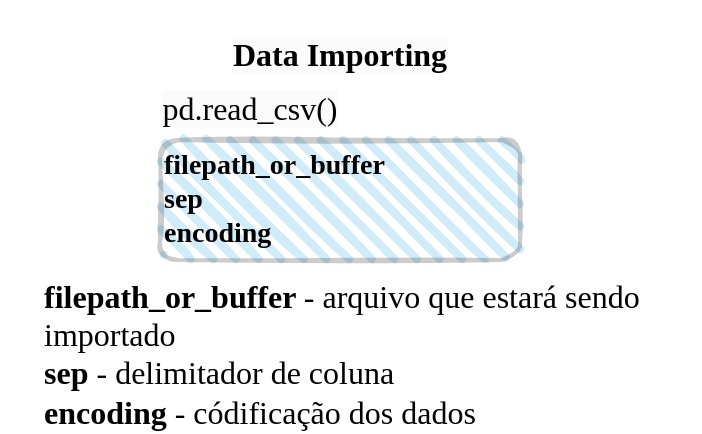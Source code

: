 <mxfile version="20.8.5" type="github">
  <diagram id="HB3tD9yMSWwXWPu6Mqnb" name="Página-1">
    <mxGraphModel dx="677" dy="388" grid="0" gridSize="10" guides="1" tooltips="1" connect="1" arrows="1" fold="1" page="1" pageScale="1" pageWidth="1169" pageHeight="827" math="0" shadow="0">
      <root>
        <mxCell id="0" />
        <mxCell id="1" parent="0" />
        <mxCell id="4adj82tTuQm2GllREpJ7-3" value="filepath_or_buffer&lt;br style=&quot;font-size: 14px;&quot;&gt;sep&lt;br style=&quot;font-size: 14px;&quot;&gt;encoding" style="rounded=1;whiteSpace=wrap;html=1;strokeWidth=2;fillWeight=4;hachureGap=8;hachureAngle=45;fillColor=#1ba1e2;sketch=1;strokeColor=default;opacity=20;fontStyle=1;fontSize=14;align=left;fontFamily=Comic Sans MS;" vertex="1" parent="1">
          <mxGeometry x="100" y="148" width="180" height="60" as="geometry" />
        </mxCell>
        <mxCell id="4adj82tTuQm2GllREpJ7-4" value="&lt;h1 style=&quot;border-color: var(--border-color); color: rgb(0, 0, 0); font-style: normal; font-variant-ligatures: normal; font-variant-caps: normal; letter-spacing: normal; orphans: 2; text-indent: 0px; text-transform: none; widows: 2; word-spacing: 0px; -webkit-text-stroke-width: 0px; background-color: rgb(251, 251, 251); text-decoration-thickness: initial; text-decoration-style: initial; text-decoration-color: initial; font-size: 16px;&quot;&gt;&lt;span style=&quot;font-weight: normal;&quot;&gt;pd.read_csv()&lt;/span&gt;&lt;br&gt;&lt;/h1&gt;" style="text;whiteSpace=wrap;html=1;fontSize=16;align=center;fontFamily=Comic Sans MS;" vertex="1" parent="1">
          <mxGeometry x="20" y="105" width="250" height="20" as="geometry" />
        </mxCell>
        <mxCell id="4adj82tTuQm2GllREpJ7-5" value="&lt;h1 style=&quot;border-color: var(--border-color); color: rgb(0, 0, 0); font-style: normal; font-variant-ligatures: normal; font-variant-caps: normal; letter-spacing: normal; orphans: 2; text-indent: 0px; text-transform: none; widows: 2; word-spacing: 0px; -webkit-text-stroke-width: 0px; background-color: rgb(251, 251, 251); text-decoration-thickness: initial; text-decoration-style: initial; text-decoration-color: initial; font-size: 16px;&quot;&gt;Data Importing&lt;/h1&gt;" style="text;whiteSpace=wrap;html=1;fontSize=16;align=center;fontFamily=Comic Sans MS;" vertex="1" parent="1">
          <mxGeometry x="65" y="78" width="250" height="20" as="geometry" />
        </mxCell>
        <mxCell id="4adj82tTuQm2GllREpJ7-6" value="&lt;b&gt;filepath_or_buffer &lt;/b&gt;- arquivo que estará sendo importado&lt;br&gt;&lt;b&gt;sep &lt;/b&gt;- delimitador de coluna&lt;br&gt;&lt;b&gt;encoding &lt;/b&gt;- códificação dos dados" style="text;whiteSpace=wrap;html=1;fontSize=16;fontFamily=Comic Sans MS;" vertex="1" parent="1">
          <mxGeometry x="40" y="210" width="330" height="60" as="geometry" />
        </mxCell>
      </root>
    </mxGraphModel>
  </diagram>
</mxfile>
